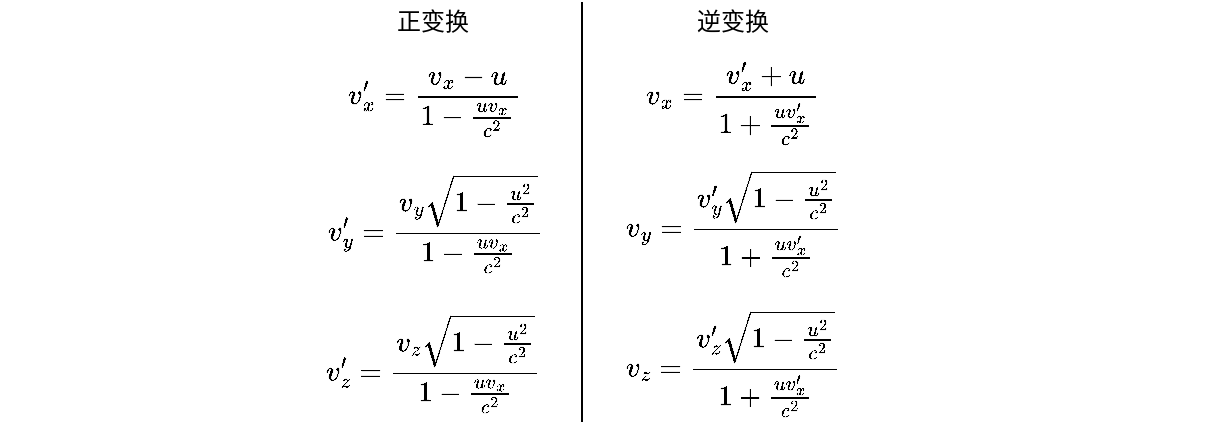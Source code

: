 <mxfile version="17.2.1" type="device"><diagram id="4GcwQNY89AC1NWpCzFT5" name="第 1 页"><mxGraphModel dx="675" dy="391" grid="1" gridSize="10" guides="1" tooltips="1" connect="1" arrows="1" fold="1" page="1" pageScale="1" pageWidth="827" pageHeight="1169" math="1" shadow="0"><root><mxCell id="0"/><mxCell id="1" parent="0"/><mxCell id="hJ1D8DwELxLlBgHgs9b5-1" value="$$v_{x}^{\prime} = \frac{v_{x}-u}{1-\frac{u v_{x}}{c^{2}}}$$" style="text;html=1;align=center;verticalAlign=middle;resizable=1;points=[];autosize=1;strokeColor=none;fillColor=none;movable=1;rotatable=1;deletable=1;editable=1;connectable=1;" parent="1" vertex="1"><mxGeometry x="128.25" y="155" width="94.5" height="50" as="geometry"/></mxCell><mxCell id="hJ1D8DwELxLlBgHgs9b5-2" value="$$v_{y}^{\prime} = \frac{v_{y} \sqrt{1-\frac{u^{2}}{c^{2}}}}{1-\frac{u v_{x}}{c^{2}}}$$" style="text;html=1;align=center;verticalAlign=middle;resizable=1;points=[];autosize=1;strokeColor=none;fillColor=none;movable=1;rotatable=1;deletable=1;editable=1;connectable=1;" parent="1" vertex="1"><mxGeometry x="115.5" y="210" width="120" height="60" as="geometry"/></mxCell><mxCell id="hJ1D8DwELxLlBgHgs9b5-5" value="$$v_{z}^{\prime} = \frac{v_{z} \sqrt{1-\frac{u^{2}}{c^{2}}}}{1-\frac{u v_{x}}{c^{2}}}$$" style="text;html=1;align=center;verticalAlign=middle;resizable=1;points=[];autosize=1;strokeColor=none;fillColor=none;movable=1;rotatable=1;deletable=1;editable=1;connectable=1;" parent="1" vertex="1"><mxGeometry x="115.25" y="280" width="119.5" height="60" as="geometry"/></mxCell><mxCell id="hJ1D8DwELxLlBgHgs9b5-11" value="正变换" style="text;html=1;align=center;verticalAlign=middle;resizable=0;points=[];autosize=1;strokeColor=none;fillColor=none;" parent="1" vertex="1"><mxGeometry x="150" y="130" width="50" height="20" as="geometry"/></mxCell><mxCell id="hJ1D8DwELxLlBgHgs9b5-12" value="逆变换" style="text;html=1;align=center;verticalAlign=middle;resizable=0;points=[];autosize=1;strokeColor=none;fillColor=none;" parent="1" vertex="1"><mxGeometry x="300" y="130" width="50" height="20" as="geometry"/></mxCell><mxCell id="hJ1D8DwELxLlBgHgs9b5-13" value="" style="endArrow=none;html=1;rounded=0;" parent="1" edge="1"><mxGeometry width="50" height="50" relative="1" as="geometry"><mxPoint x="250" y="340" as="sourcePoint"/><mxPoint x="250" y="130" as="targetPoint"/></mxGeometry></mxCell><mxCell id="aL6b-omDisf5oQJD3otG-1" value="$$v_{x} =\frac{v_{x}^{\prime}+u}{1+\frac{u v_{x}^{\prime}}{c^{2}}}$$" style="text;html=1;align=center;verticalAlign=middle;resizable=1;points=[];autosize=1;strokeColor=none;fillColor=none;movable=1;rotatable=1;deletable=1;editable=1;connectable=1;" vertex="1" parent="1"><mxGeometry x="274.88" y="155" width="100.25" height="50" as="geometry"/></mxCell><mxCell id="aL6b-omDisf5oQJD3otG-2" value="$$v_{y}=\frac{v_{y}^{\prime} \sqrt{1-\frac{u^{2}}{c^{2}}}}{1+\frac{u v_{x}^{\prime}}{c^{2}}}$$" style="text;html=1;align=center;verticalAlign=middle;resizable=1;points=[];autosize=1;strokeColor=none;fillColor=none;movable=1;rotatable=1;deletable=1;editable=1;connectable=1;" vertex="1" parent="1"><mxGeometry x="267.5" y="210" width="115" height="60" as="geometry"/></mxCell><mxCell id="aL6b-omDisf5oQJD3otG-3" value="$$v_{z}=\frac{v_{z}^{\prime} \sqrt{1-\frac{u^{2}}{c^{2}}}}{1+\frac{u v_{x}^{\prime}}{c^{2}}}$$" style="text;html=1;align=center;verticalAlign=middle;resizable=1;points=[];autosize=1;strokeColor=none;fillColor=none;movable=1;rotatable=1;deletable=1;editable=1;connectable=1;" vertex="1" parent="1"><mxGeometry x="265" y="280" width="120" height="60" as="geometry"/></mxCell></root></mxGraphModel></diagram></mxfile>